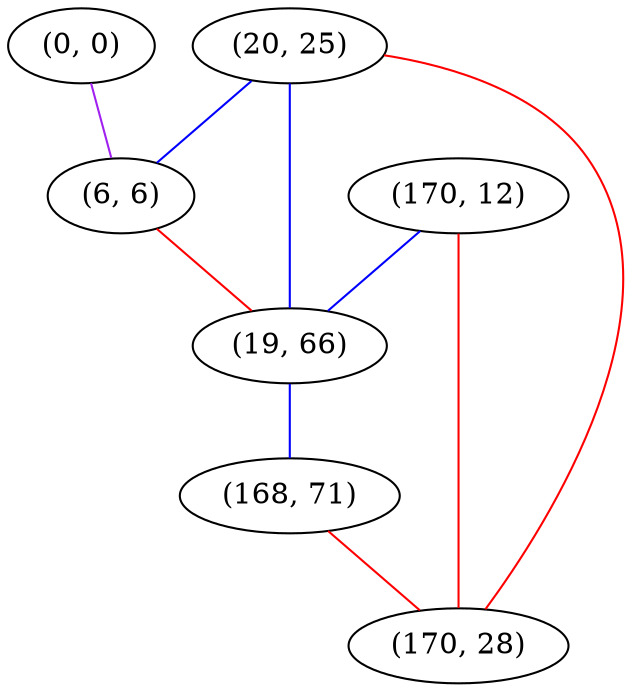 graph "" {
"(0, 0)";
"(20, 25)";
"(6, 6)";
"(170, 12)";
"(19, 66)";
"(168, 71)";
"(170, 28)";
"(0, 0)" -- "(6, 6)"  [color=purple, key=0, weight=4];
"(20, 25)" -- "(19, 66)"  [color=blue, key=0, weight=3];
"(20, 25)" -- "(170, 28)"  [color=red, key=0, weight=1];
"(20, 25)" -- "(6, 6)"  [color=blue, key=0, weight=3];
"(6, 6)" -- "(19, 66)"  [color=red, key=0, weight=1];
"(170, 12)" -- "(19, 66)"  [color=blue, key=0, weight=3];
"(170, 12)" -- "(170, 28)"  [color=red, key=0, weight=1];
"(19, 66)" -- "(168, 71)"  [color=blue, key=0, weight=3];
"(168, 71)" -- "(170, 28)"  [color=red, key=0, weight=1];
}
